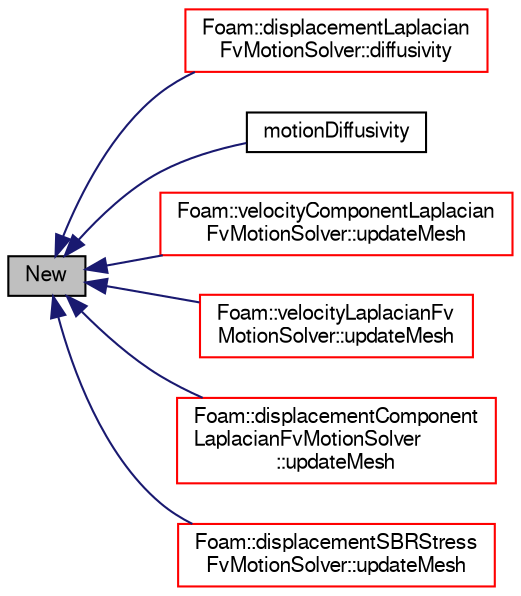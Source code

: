 digraph "New"
{
  bgcolor="transparent";
  edge [fontname="FreeSans",fontsize="10",labelfontname="FreeSans",labelfontsize="10"];
  node [fontname="FreeSans",fontsize="10",shape=record];
  rankdir="LR";
  Node110 [label="New",height=0.2,width=0.4,color="black", fillcolor="grey75", style="filled", fontcolor="black"];
  Node110 -> Node111 [dir="back",color="midnightblue",fontsize="10",style="solid",fontname="FreeSans"];
  Node111 [label="Foam::displacementLaplacian\lFvMotionSolver::diffusivity",height=0.2,width=0.4,color="red",URL="$a23318.html#a93780261c69dfc2c80406791df4ec47a",tooltip="Return reference to the diffusivity field. "];
  Node110 -> Node113 [dir="back",color="midnightblue",fontsize="10",style="solid",fontname="FreeSans"];
  Node113 [label="motionDiffusivity",height=0.2,width=0.4,color="black",URL="$a23382.html#ab75749a7a355d3b2474864e1817ea379",tooltip="Construct for the given fvMesh. "];
  Node110 -> Node114 [dir="back",color="midnightblue",fontsize="10",style="solid",fontname="FreeSans"];
  Node114 [label="Foam::velocityComponentLaplacian\lFvMotionSolver::updateMesh",height=0.2,width=0.4,color="red",URL="$a23310.html#ad57565956fd4064299f4bd3c4eebb1d4",tooltip="Update topology. "];
  Node110 -> Node117 [dir="back",color="midnightblue",fontsize="10",style="solid",fontname="FreeSans"];
  Node117 [label="Foam::velocityLaplacianFv\lMotionSolver::updateMesh",height=0.2,width=0.4,color="red",URL="$a23338.html#ad57565956fd4064299f4bd3c4eebb1d4",tooltip="Update topology. "];
  Node110 -> Node120 [dir="back",color="midnightblue",fontsize="10",style="solid",fontname="FreeSans"];
  Node120 [label="Foam::displacementComponent\lLaplacianFvMotionSolver\l::updateMesh",height=0.2,width=0.4,color="red",URL="$a23306.html#ad57565956fd4064299f4bd3c4eebb1d4",tooltip="Update topology. "];
  Node110 -> Node122 [dir="back",color="midnightblue",fontsize="10",style="solid",fontname="FreeSans"];
  Node122 [label="Foam::displacementSBRStress\lFvMotionSolver::updateMesh",height=0.2,width=0.4,color="red",URL="$a23330.html#ad57565956fd4064299f4bd3c4eebb1d4",tooltip="Update topology. "];
}
